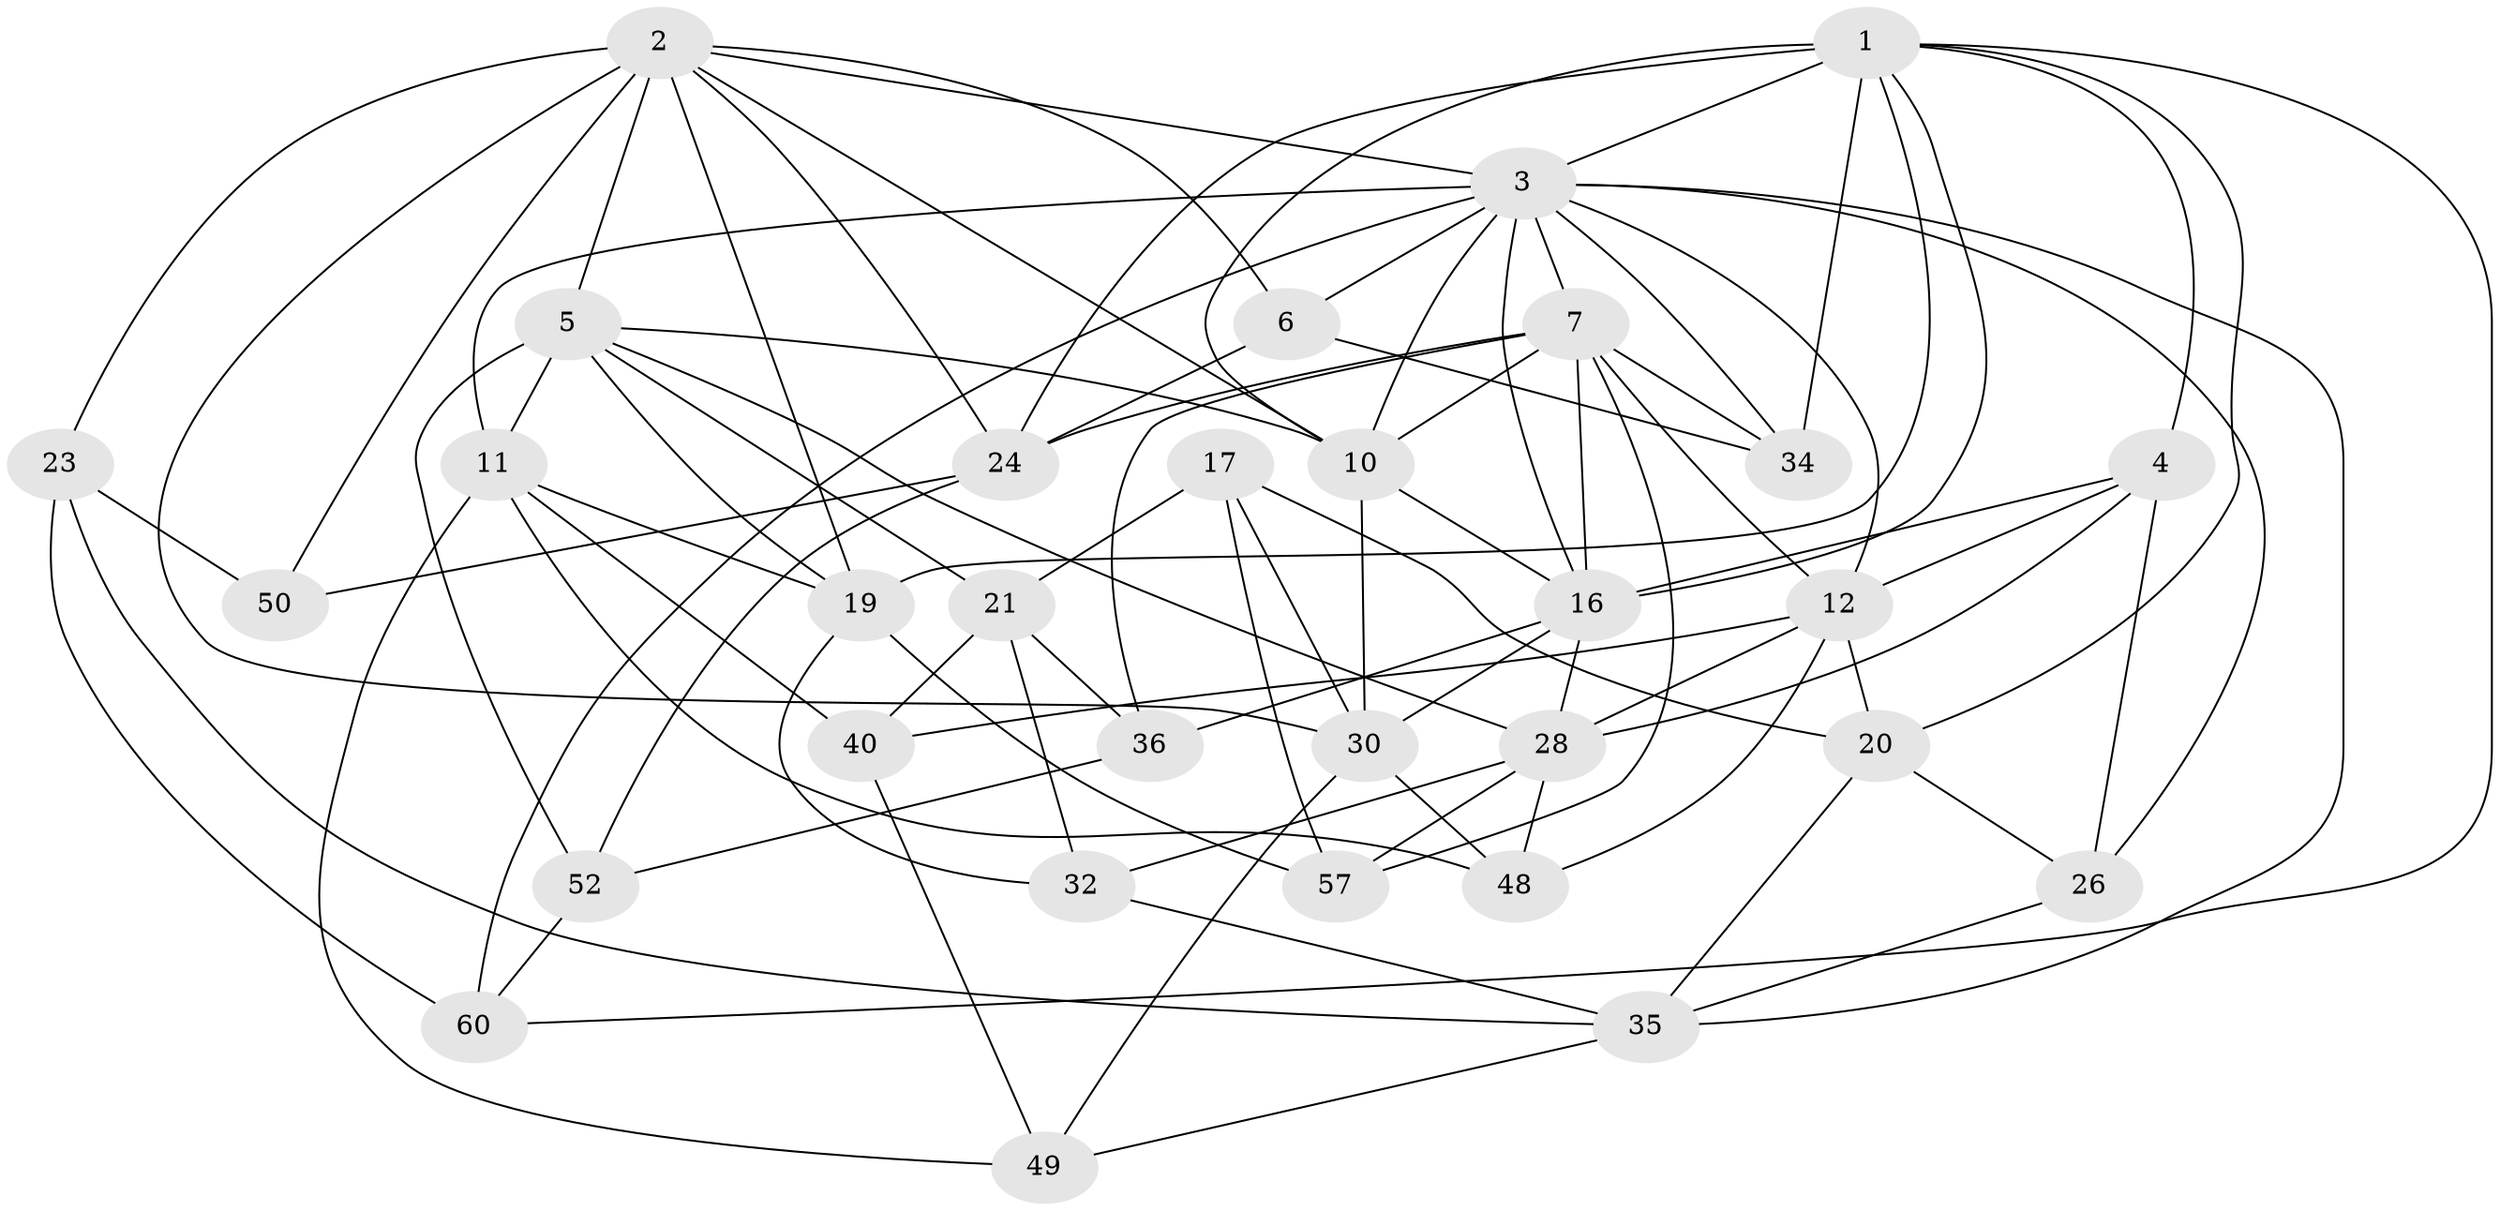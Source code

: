 // original degree distribution, {4: 1.0}
// Generated by graph-tools (version 1.1) at 2025/20/03/04/25 18:20:42]
// undirected, 31 vertices, 87 edges
graph export_dot {
graph [start="1"]
  node [color=gray90,style=filled];
  1 [super="+15+13"];
  2 [super="+8+31"];
  3 [super="+9+45+25"];
  4 [super="+39"];
  5 [super="+58+14"];
  6;
  7 [super="+33+38"];
  10 [super="+56+53"];
  11 [super="+18"];
  12 [super="+29"];
  16 [super="+27"];
  17;
  19 [super="+55"];
  20 [super="+22"];
  21 [super="+54"];
  23;
  24 [super="+41"];
  26;
  28 [super="+46"];
  30 [super="+44"];
  32;
  34;
  35 [super="+59"];
  36;
  40;
  48;
  49;
  50;
  52;
  57;
  60;
  1 -- 24;
  1 -- 16;
  1 -- 34;
  1 -- 10 [weight=2];
  1 -- 60;
  1 -- 19;
  1 -- 4;
  1 -- 20;
  1 -- 3;
  2 -- 23;
  2 -- 24;
  2 -- 50 [weight=2];
  2 -- 6;
  2 -- 5;
  2 -- 19;
  2 -- 10;
  2 -- 30;
  2 -- 3;
  3 -- 34;
  3 -- 35;
  3 -- 26;
  3 -- 10;
  3 -- 60;
  3 -- 16;
  3 -- 7;
  3 -- 12;
  3 -- 6;
  3 -- 11;
  4 -- 16 [weight=2];
  4 -- 12;
  4 -- 26;
  4 -- 28;
  5 -- 28;
  5 -- 19;
  5 -- 52;
  5 -- 11;
  5 -- 10;
  5 -- 21 [weight=2];
  6 -- 34;
  6 -- 24;
  7 -- 57;
  7 -- 34;
  7 -- 16;
  7 -- 24;
  7 -- 36;
  7 -- 12;
  7 -- 10;
  10 -- 16;
  10 -- 30;
  11 -- 40;
  11 -- 49;
  11 -- 19;
  11 -- 48;
  12 -- 20 [weight=2];
  12 -- 40;
  12 -- 48;
  12 -- 28;
  16 -- 36;
  16 -- 28 [weight=2];
  16 -- 30;
  17 -- 21;
  17 -- 57;
  17 -- 20;
  17 -- 30;
  19 -- 57;
  19 -- 32;
  20 -- 26;
  20 -- 35;
  21 -- 32;
  21 -- 40;
  21 -- 36;
  23 -- 60;
  23 -- 50;
  23 -- 35;
  24 -- 50;
  24 -- 52;
  26 -- 35;
  28 -- 32;
  28 -- 48;
  28 -- 57;
  30 -- 49;
  30 -- 48;
  32 -- 35;
  35 -- 49;
  36 -- 52;
  40 -- 49;
  52 -- 60;
}
